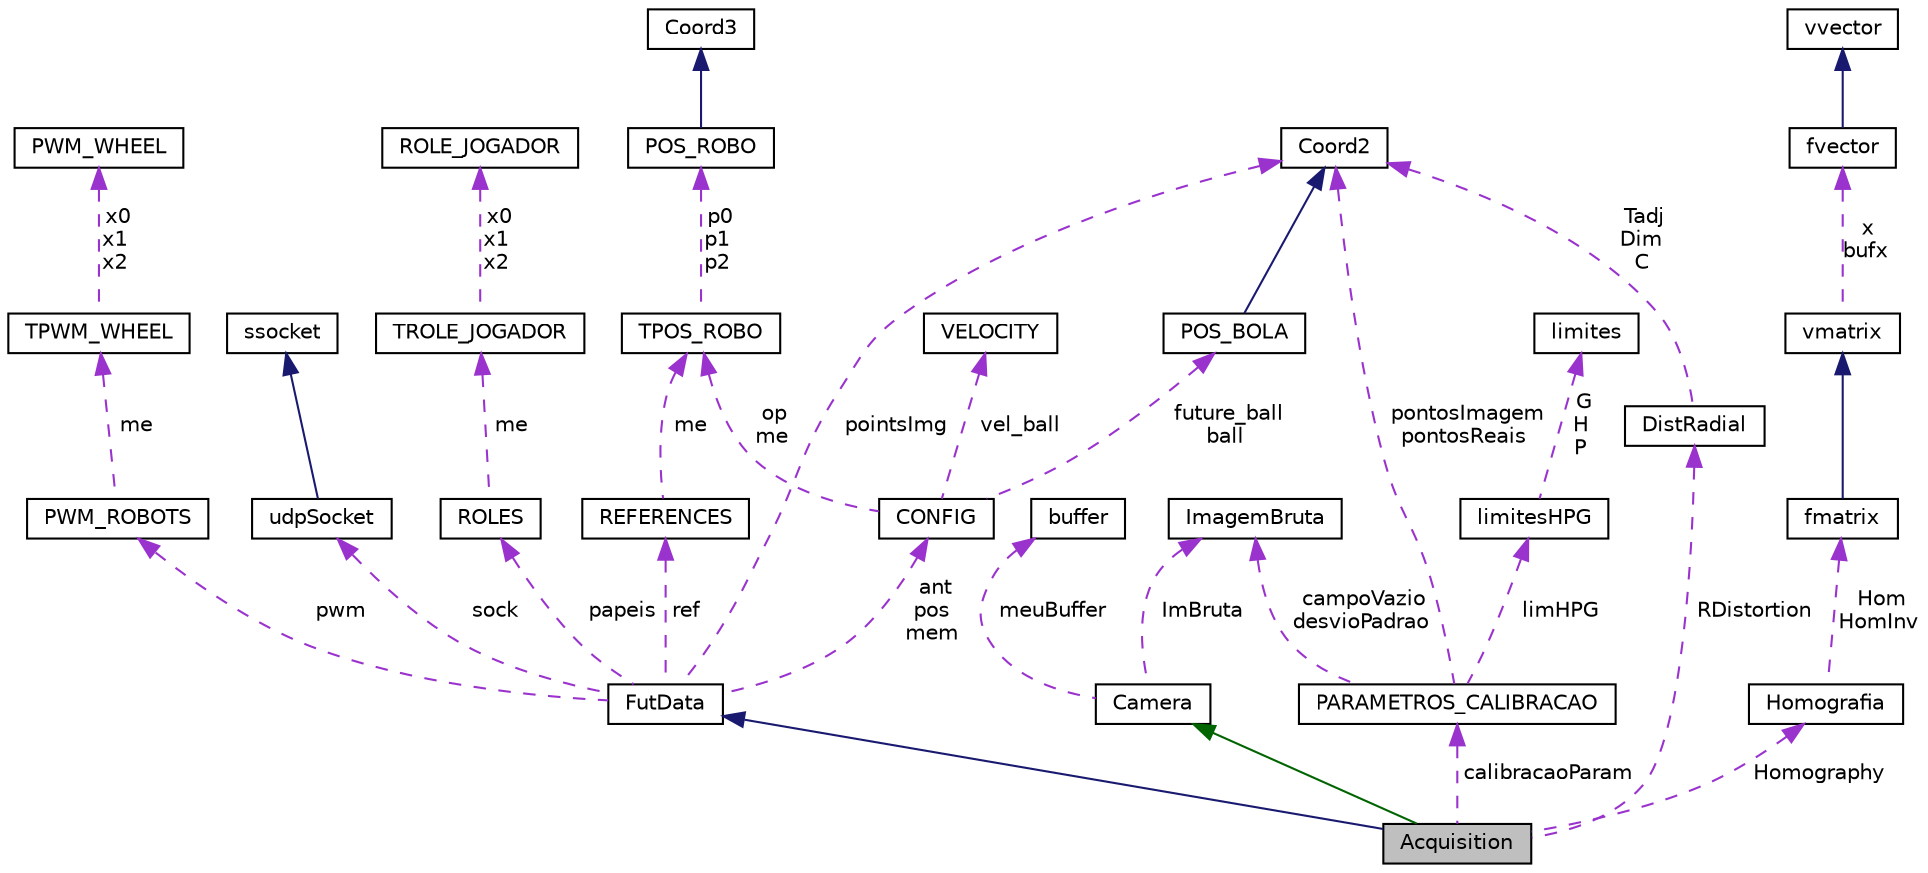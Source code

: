 digraph "Acquisition"
{
  edge [fontname="Helvetica",fontsize="10",labelfontname="Helvetica",labelfontsize="10"];
  node [fontname="Helvetica",fontsize="10",shape=record];
  Node1 [label="Acquisition",height=0.2,width=0.4,color="black", fillcolor="grey75", style="filled", fontcolor="black"];
  Node2 -> Node1 [dir="back",color="midnightblue",fontsize="10",style="solid",fontname="Helvetica"];
  Node2 [label="FutData",height=0.2,width=0.4,color="black", fillcolor="white", style="filled",URL="$classFutData.html"];
  Node3 -> Node2 [dir="back",color="darkorchid3",fontsize="10",style="dashed",label=" pwm" ,fontname="Helvetica"];
  Node3 [label="PWM_ROBOTS",height=0.2,width=0.4,color="black", fillcolor="white", style="filled",URL="$structPWM__ROBOTS.html"];
  Node4 -> Node3 [dir="back",color="darkorchid3",fontsize="10",style="dashed",label=" me" ,fontname="Helvetica"];
  Node4 [label="TPWM_WHEEL",height=0.2,width=0.4,color="black", fillcolor="white", style="filled",URL="$structTPWM__WHEEL.html"];
  Node5 -> Node4 [dir="back",color="darkorchid3",fontsize="10",style="dashed",label=" x0\nx1\nx2" ,fontname="Helvetica"];
  Node5 [label="PWM_WHEEL",height=0.2,width=0.4,color="black", fillcolor="white", style="filled",URL="$structPWM__WHEEL.html"];
  Node6 -> Node2 [dir="back",color="darkorchid3",fontsize="10",style="dashed",label=" ant\npos\nmem" ,fontname="Helvetica"];
  Node6 [label="CONFIG",height=0.2,width=0.4,color="black", fillcolor="white", style="filled",URL="$structCONFIG.html"];
  Node7 -> Node6 [dir="back",color="darkorchid3",fontsize="10",style="dashed",label=" op\nme" ,fontname="Helvetica"];
  Node7 [label="TPOS_ROBO",height=0.2,width=0.4,color="black", fillcolor="white", style="filled",URL="$structTPOS__ROBO.html"];
  Node8 -> Node7 [dir="back",color="darkorchid3",fontsize="10",style="dashed",label=" p0\np1\np2" ,fontname="Helvetica"];
  Node8 [label="POS_ROBO",height=0.2,width=0.4,color="black", fillcolor="white", style="filled",URL="$structPOS__ROBO.html"];
  Node9 -> Node8 [dir="back",color="midnightblue",fontsize="10",style="solid",fontname="Helvetica"];
  Node9 [label="Coord3",height=0.2,width=0.4,color="black", fillcolor="white", style="filled",URL="$structCoord3.html"];
  Node10 -> Node6 [dir="back",color="darkorchid3",fontsize="10",style="dashed",label=" vel_ball" ,fontname="Helvetica"];
  Node10 [label="VELOCITY",height=0.2,width=0.4,color="black", fillcolor="white", style="filled",URL="$structVELOCITY.html"];
  Node11 -> Node6 [dir="back",color="darkorchid3",fontsize="10",style="dashed",label=" future_ball\nball" ,fontname="Helvetica"];
  Node11 [label="POS_BOLA",height=0.2,width=0.4,color="black", fillcolor="white", style="filled",URL="$structPOS__BOLA.html"];
  Node12 -> Node11 [dir="back",color="midnightblue",fontsize="10",style="solid",fontname="Helvetica"];
  Node12 [label="Coord2",height=0.2,width=0.4,color="black", fillcolor="white", style="filled",URL="$structCoord2.html"];
  Node13 -> Node2 [dir="back",color="darkorchid3",fontsize="10",style="dashed",label=" papeis" ,fontname="Helvetica"];
  Node13 [label="ROLES",height=0.2,width=0.4,color="black", fillcolor="white", style="filled",URL="$structROLES.html"];
  Node14 -> Node13 [dir="back",color="darkorchid3",fontsize="10",style="dashed",label=" me" ,fontname="Helvetica"];
  Node14 [label="TROLE_JOGADOR",height=0.2,width=0.4,color="black", fillcolor="white", style="filled",URL="$structTROLE__JOGADOR.html"];
  Node15 -> Node14 [dir="back",color="darkorchid3",fontsize="10",style="dashed",label=" x0\nx1\nx2" ,fontname="Helvetica"];
  Node15 [label="ROLE_JOGADOR",height=0.2,width=0.4,color="black", fillcolor="white", style="filled",URL="$structROLE__JOGADOR.html"];
  Node16 -> Node2 [dir="back",color="darkorchid3",fontsize="10",style="dashed",label=" sock" ,fontname="Helvetica"];
  Node16 [label="udpSocket",height=0.2,width=0.4,color="black", fillcolor="white", style="filled",URL="$classudpSocket.html"];
  Node17 -> Node16 [dir="back",color="midnightblue",fontsize="10",style="solid",fontname="Helvetica"];
  Node17 [label="ssocket",height=0.2,width=0.4,color="black", fillcolor="white", style="filled",URL="$classssocket.html"];
  Node18 -> Node2 [dir="back",color="darkorchid3",fontsize="10",style="dashed",label=" ref" ,fontname="Helvetica"];
  Node18 [label="REFERENCES",height=0.2,width=0.4,color="black", fillcolor="white", style="filled",URL="$structREFERENCES.html"];
  Node7 -> Node18 [dir="back",color="darkorchid3",fontsize="10",style="dashed",label=" me" ,fontname="Helvetica"];
  Node12 -> Node2 [dir="back",color="darkorchid3",fontsize="10",style="dashed",label=" pointsImg" ,fontname="Helvetica"];
  Node19 -> Node1 [dir="back",color="darkgreen",fontsize="10",style="solid",fontname="Helvetica"];
  Node19 [label="Camera",height=0.2,width=0.4,color="black", fillcolor="white", style="filled",URL="$classCamera.html"];
  Node20 -> Node19 [dir="back",color="darkorchid3",fontsize="10",style="dashed",label=" ImBruta" ,fontname="Helvetica"];
  Node20 [label="ImagemBruta",height=0.2,width=0.4,color="black", fillcolor="white", style="filled",URL="$classImagemBruta.html"];
  Node21 -> Node19 [dir="back",color="darkorchid3",fontsize="10",style="dashed",label=" meuBuffer" ,fontname="Helvetica"];
  Node21 [label="buffer",height=0.2,width=0.4,color="black", fillcolor="white", style="filled",URL="$structbuffer.html"];
  Node22 -> Node1 [dir="back",color="darkorchid3",fontsize="10",style="dashed",label=" RDistortion" ,fontname="Helvetica"];
  Node22 [label="DistRadial",height=0.2,width=0.4,color="black", fillcolor="white", style="filled",URL="$classDistRadial.html"];
  Node12 -> Node22 [dir="back",color="darkorchid3",fontsize="10",style="dashed",label=" Tadj\nDim\nC" ,fontname="Helvetica"];
  Node23 -> Node1 [dir="back",color="darkorchid3",fontsize="10",style="dashed",label=" calibracaoParam" ,fontname="Helvetica"];
  Node23 [label="PARAMETROS_CALIBRACAO",height=0.2,width=0.4,color="black", fillcolor="white", style="filled",URL="$structPARAMETROS__CALIBRACAO.html"];
  Node24 -> Node23 [dir="back",color="darkorchid3",fontsize="10",style="dashed",label=" limHPG" ,fontname="Helvetica"];
  Node24 [label="limitesHPG",height=0.2,width=0.4,color="black", fillcolor="white", style="filled",URL="$structlimitesHPG.html"];
  Node25 -> Node24 [dir="back",color="darkorchid3",fontsize="10",style="dashed",label=" G\nH\nP" ,fontname="Helvetica"];
  Node25 [label="limites",height=0.2,width=0.4,color="black", fillcolor="white", style="filled",URL="$structlimites.html"];
  Node20 -> Node23 [dir="back",color="darkorchid3",fontsize="10",style="dashed",label=" campoVazio\ndesvioPadrao" ,fontname="Helvetica"];
  Node12 -> Node23 [dir="back",color="darkorchid3",fontsize="10",style="dashed",label=" pontosImagem\npontosReais" ,fontname="Helvetica"];
  Node26 -> Node1 [dir="back",color="darkorchid3",fontsize="10",style="dashed",label=" Homography" ,fontname="Helvetica"];
  Node26 [label="Homografia",height=0.2,width=0.4,color="black", fillcolor="white", style="filled",URL="$classHomografia.html"];
  Node27 -> Node26 [dir="back",color="darkorchid3",fontsize="10",style="dashed",label=" Hom\nHomInv" ,fontname="Helvetica"];
  Node27 [label="fmatrix",height=0.2,width=0.4,color="black", fillcolor="white", style="filled",URL="$classfmatrix.html"];
  Node28 -> Node27 [dir="back",color="midnightblue",fontsize="10",style="solid",fontname="Helvetica"];
  Node28 [label="vmatrix",height=0.2,width=0.4,color="black", fillcolor="white", style="filled",URL="$classvmatrix.html"];
  Node29 -> Node28 [dir="back",color="darkorchid3",fontsize="10",style="dashed",label=" x\nbufx" ,fontname="Helvetica"];
  Node29 [label="fvector",height=0.2,width=0.4,color="black", fillcolor="white", style="filled",URL="$classfvector.html"];
  Node30 -> Node29 [dir="back",color="midnightblue",fontsize="10",style="solid",fontname="Helvetica"];
  Node30 [label="vvector",height=0.2,width=0.4,color="black", fillcolor="white", style="filled",URL="$classvvector.html"];
}
